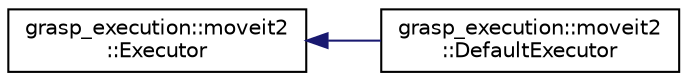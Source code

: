 digraph "Graphical Class Hierarchy"
{
 // LATEX_PDF_SIZE
  edge [fontname="Helvetica",fontsize="10",labelfontname="Helvetica",labelfontsize="10"];
  node [fontname="Helvetica",fontsize="10",shape=record];
  rankdir="LR";
  Node0 [label="grasp_execution::moveit2\l::Executor",height=0.2,width=0.4,color="black", fillcolor="white", style="filled",URL="$classgrasp__execution_1_1moveit2_1_1Executor.html",tooltip=" "];
  Node0 -> Node1 [dir="back",color="midnightblue",fontsize="10",style="solid",fontname="Helvetica"];
  Node1 [label="grasp_execution::moveit2\l::DefaultExecutor",height=0.2,width=0.4,color="black", fillcolor="white", style="filled",URL="$classgrasp__execution_1_1moveit2_1_1DefaultExecutor.html",tooltip=" "];
}
